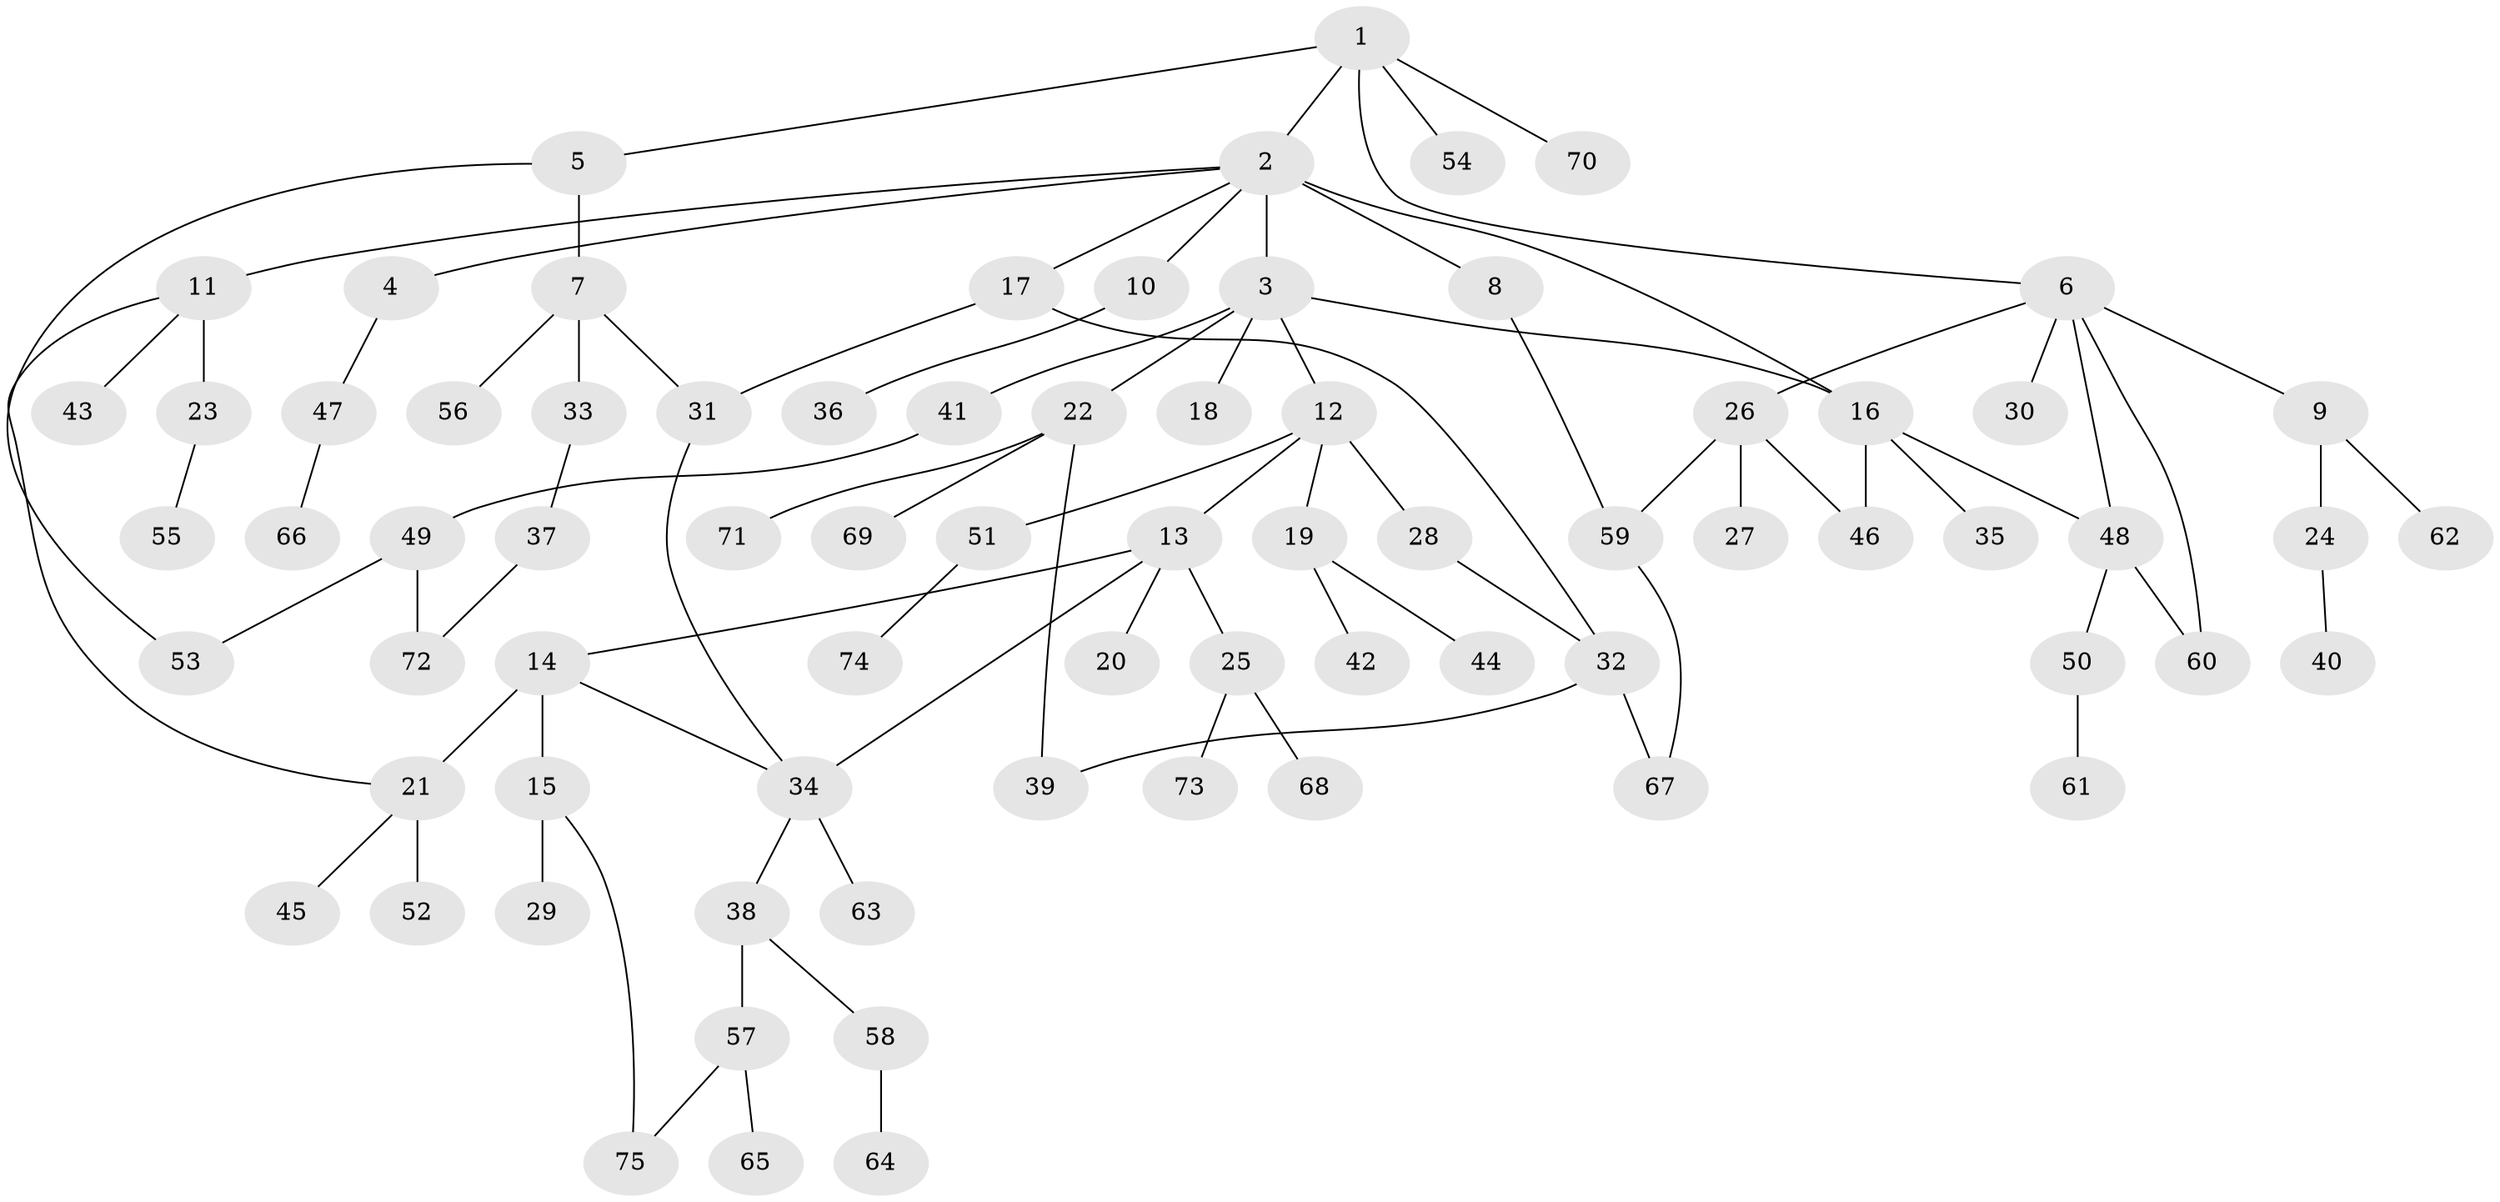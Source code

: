 // original degree distribution, {6: 0.02027027027027027, 11: 0.006756756756756757, 5: 0.013513513513513514, 3: 0.14189189189189189, 4: 0.08783783783783784, 7: 0.02027027027027027, 2: 0.2972972972972973, 1: 0.41216216216216217}
// Generated by graph-tools (version 1.1) at 2025/34/03/09/25 02:34:21]
// undirected, 75 vertices, 89 edges
graph export_dot {
graph [start="1"]
  node [color=gray90,style=filled];
  1;
  2;
  3;
  4;
  5;
  6;
  7;
  8;
  9;
  10;
  11;
  12;
  13;
  14;
  15;
  16;
  17;
  18;
  19;
  20;
  21;
  22;
  23;
  24;
  25;
  26;
  27;
  28;
  29;
  30;
  31;
  32;
  33;
  34;
  35;
  36;
  37;
  38;
  39;
  40;
  41;
  42;
  43;
  44;
  45;
  46;
  47;
  48;
  49;
  50;
  51;
  52;
  53;
  54;
  55;
  56;
  57;
  58;
  59;
  60;
  61;
  62;
  63;
  64;
  65;
  66;
  67;
  68;
  69;
  70;
  71;
  72;
  73;
  74;
  75;
  1 -- 2 [weight=1.0];
  1 -- 5 [weight=1.0];
  1 -- 6 [weight=1.0];
  1 -- 54 [weight=1.0];
  1 -- 70 [weight=1.0];
  2 -- 3 [weight=1.0];
  2 -- 4 [weight=1.0];
  2 -- 8 [weight=1.0];
  2 -- 10 [weight=1.0];
  2 -- 11 [weight=1.0];
  2 -- 16 [weight=3.0];
  2 -- 17 [weight=1.0];
  3 -- 12 [weight=1.0];
  3 -- 16 [weight=1.0];
  3 -- 18 [weight=1.0];
  3 -- 22 [weight=1.0];
  3 -- 41 [weight=1.0];
  4 -- 47 [weight=1.0];
  5 -- 7 [weight=1.0];
  5 -- 53 [weight=1.0];
  6 -- 9 [weight=1.0];
  6 -- 26 [weight=1.0];
  6 -- 30 [weight=1.0];
  6 -- 48 [weight=1.0];
  6 -- 60 [weight=1.0];
  7 -- 31 [weight=1.0];
  7 -- 33 [weight=1.0];
  7 -- 56 [weight=1.0];
  8 -- 59 [weight=1.0];
  9 -- 24 [weight=2.0];
  9 -- 62 [weight=1.0];
  10 -- 36 [weight=1.0];
  11 -- 21 [weight=1.0];
  11 -- 23 [weight=2.0];
  11 -- 43 [weight=1.0];
  12 -- 13 [weight=1.0];
  12 -- 19 [weight=1.0];
  12 -- 28 [weight=2.0];
  12 -- 51 [weight=1.0];
  13 -- 14 [weight=1.0];
  13 -- 20 [weight=1.0];
  13 -- 25 [weight=1.0];
  13 -- 34 [weight=1.0];
  14 -- 15 [weight=1.0];
  14 -- 21 [weight=2.0];
  14 -- 34 [weight=1.0];
  15 -- 29 [weight=2.0];
  15 -- 75 [weight=1.0];
  16 -- 35 [weight=1.0];
  16 -- 46 [weight=1.0];
  16 -- 48 [weight=1.0];
  17 -- 31 [weight=1.0];
  17 -- 32 [weight=1.0];
  19 -- 42 [weight=1.0];
  19 -- 44 [weight=1.0];
  21 -- 45 [weight=1.0];
  21 -- 52 [weight=1.0];
  22 -- 39 [weight=1.0];
  22 -- 69 [weight=1.0];
  22 -- 71 [weight=1.0];
  23 -- 55 [weight=1.0];
  24 -- 40 [weight=1.0];
  25 -- 68 [weight=1.0];
  25 -- 73 [weight=1.0];
  26 -- 27 [weight=1.0];
  26 -- 46 [weight=2.0];
  26 -- 59 [weight=1.0];
  28 -- 32 [weight=1.0];
  31 -- 34 [weight=1.0];
  32 -- 39 [weight=1.0];
  32 -- 67 [weight=1.0];
  33 -- 37 [weight=1.0];
  34 -- 38 [weight=1.0];
  34 -- 63 [weight=2.0];
  37 -- 72 [weight=1.0];
  38 -- 57 [weight=1.0];
  38 -- 58 [weight=1.0];
  41 -- 49 [weight=2.0];
  47 -- 66 [weight=1.0];
  48 -- 50 [weight=1.0];
  48 -- 60 [weight=1.0];
  49 -- 53 [weight=1.0];
  49 -- 72 [weight=1.0];
  50 -- 61 [weight=1.0];
  51 -- 74 [weight=1.0];
  57 -- 65 [weight=1.0];
  57 -- 75 [weight=1.0];
  58 -- 64 [weight=2.0];
  59 -- 67 [weight=1.0];
}
